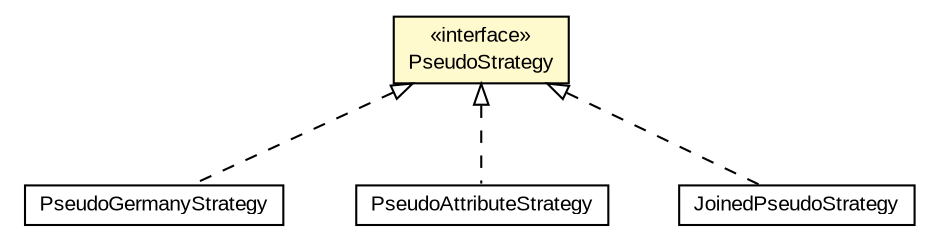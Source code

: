 #!/usr/local/bin/dot
#
# Class diagram 
# Generated by UMLGraph version R5_6-24-gf6e263 (http://www.umlgraph.org/)
#

digraph G {
	edge [fontname="arial",fontsize=10,labelfontname="arial",labelfontsize=10];
	node [fontname="arial",fontsize=10,shape=plaintext];
	nodesep=0.25;
	ranksep=0.5;
	// eu.europa.esig.dss.validation.process.bbb.xcv.sub.checks.pseudo.PseudoStrategy
	c524539 [label=<<table title="eu.europa.esig.dss.validation.process.bbb.xcv.sub.checks.pseudo.PseudoStrategy" border="0" cellborder="1" cellspacing="0" cellpadding="2" port="p" bgcolor="lemonChiffon" href="./PseudoStrategy.html">
		<tr><td><table border="0" cellspacing="0" cellpadding="1">
<tr><td align="center" balign="center"> &#171;interface&#187; </td></tr>
<tr><td align="center" balign="center"> PseudoStrategy </td></tr>
		</table></td></tr>
		</table>>, URL="./PseudoStrategy.html", fontname="arial", fontcolor="black", fontsize=10.0];
	// eu.europa.esig.dss.validation.process.bbb.xcv.sub.checks.pseudo.PseudoGermanyStrategy
	c524540 [label=<<table title="eu.europa.esig.dss.validation.process.bbb.xcv.sub.checks.pseudo.PseudoGermanyStrategy" border="0" cellborder="1" cellspacing="0" cellpadding="2" port="p" href="./PseudoGermanyStrategy.html">
		<tr><td><table border="0" cellspacing="0" cellpadding="1">
<tr><td align="center" balign="center"> PseudoGermanyStrategy </td></tr>
		</table></td></tr>
		</table>>, URL="./PseudoGermanyStrategy.html", fontname="arial", fontcolor="black", fontsize=10.0];
	// eu.europa.esig.dss.validation.process.bbb.xcv.sub.checks.pseudo.PseudoAttributeStrategy
	c524541 [label=<<table title="eu.europa.esig.dss.validation.process.bbb.xcv.sub.checks.pseudo.PseudoAttributeStrategy" border="0" cellborder="1" cellspacing="0" cellpadding="2" port="p" href="./PseudoAttributeStrategy.html">
		<tr><td><table border="0" cellspacing="0" cellpadding="1">
<tr><td align="center" balign="center"> PseudoAttributeStrategy </td></tr>
		</table></td></tr>
		</table>>, URL="./PseudoAttributeStrategy.html", fontname="arial", fontcolor="black", fontsize=10.0];
	// eu.europa.esig.dss.validation.process.bbb.xcv.sub.checks.pseudo.JoinedPseudoStrategy
	c524542 [label=<<table title="eu.europa.esig.dss.validation.process.bbb.xcv.sub.checks.pseudo.JoinedPseudoStrategy" border="0" cellborder="1" cellspacing="0" cellpadding="2" port="p" href="./JoinedPseudoStrategy.html">
		<tr><td><table border="0" cellspacing="0" cellpadding="1">
<tr><td align="center" balign="center"> JoinedPseudoStrategy </td></tr>
		</table></td></tr>
		</table>>, URL="./JoinedPseudoStrategy.html", fontname="arial", fontcolor="black", fontsize=10.0];
	//eu.europa.esig.dss.validation.process.bbb.xcv.sub.checks.pseudo.PseudoGermanyStrategy implements eu.europa.esig.dss.validation.process.bbb.xcv.sub.checks.pseudo.PseudoStrategy
	c524539:p -> c524540:p [dir=back,arrowtail=empty,style=dashed];
	//eu.europa.esig.dss.validation.process.bbb.xcv.sub.checks.pseudo.PseudoAttributeStrategy implements eu.europa.esig.dss.validation.process.bbb.xcv.sub.checks.pseudo.PseudoStrategy
	c524539:p -> c524541:p [dir=back,arrowtail=empty,style=dashed];
	//eu.europa.esig.dss.validation.process.bbb.xcv.sub.checks.pseudo.JoinedPseudoStrategy implements eu.europa.esig.dss.validation.process.bbb.xcv.sub.checks.pseudo.PseudoStrategy
	c524539:p -> c524542:p [dir=back,arrowtail=empty,style=dashed];
}

